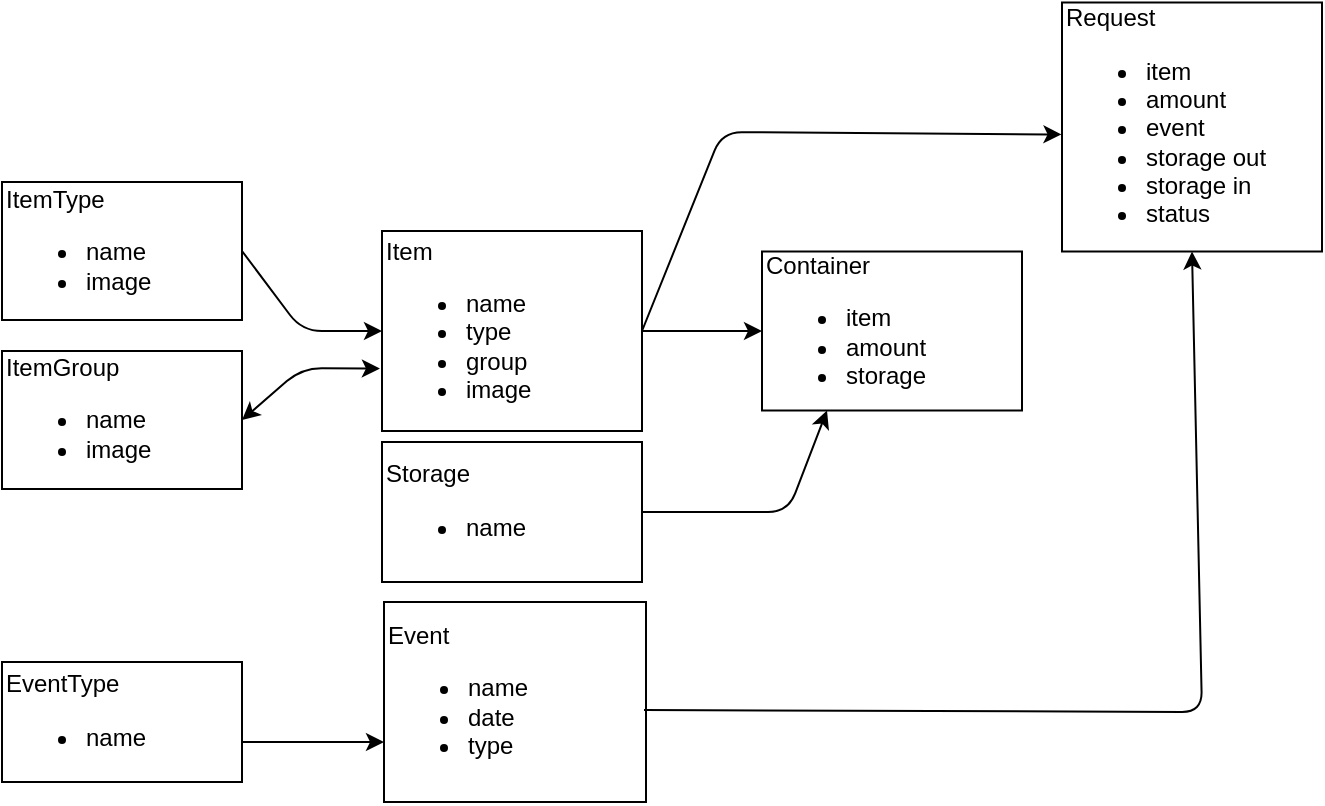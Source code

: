 <mxfile version="14.6.13" type="device"><diagram id="soPaFkl0AqBCaK9lb3B1" name="Page-1"><mxGraphModel dx="1808" dy="1736" grid="1" gridSize="10" guides="1" tooltips="1" connect="1" arrows="1" fold="1" page="1" pageScale="1" pageWidth="827" pageHeight="1169" math="0" shadow="0"><root><mxCell id="0"/><mxCell id="1" parent="0"/><mxCell id="zvirqoRLfjhFpWyeG40t-2" value="&lt;div&gt;&lt;span&gt;Item&lt;/span&gt;&lt;/div&gt;&lt;div&gt;&lt;ul&gt;&lt;li&gt;&lt;span&gt;name&lt;/span&gt;&lt;/li&gt;&lt;li&gt;&lt;span&gt;type&lt;/span&gt;&lt;/li&gt;&lt;li&gt;&lt;span&gt;group&lt;/span&gt;&lt;/li&gt;&lt;li&gt;&lt;span&gt;image&lt;/span&gt;&lt;/li&gt;&lt;/ul&gt;&lt;/div&gt;" style="rounded=0;whiteSpace=wrap;html=1;align=left;" parent="1" vertex="1"><mxGeometry x="-600" y="-1005.5" width="130" height="100" as="geometry"/></mxCell><mxCell id="zvirqoRLfjhFpWyeG40t-3" value="&lt;div&gt;&lt;span&gt;ItemGroup&lt;/span&gt;&lt;/div&gt;&lt;div&gt;&lt;ul&gt;&lt;li&gt;&lt;span&gt;name&lt;/span&gt;&lt;/li&gt;&lt;li&gt;&lt;span&gt;image&lt;/span&gt;&lt;/li&gt;&lt;/ul&gt;&lt;/div&gt;" style="rounded=0;whiteSpace=wrap;html=1;align=left;" parent="1" vertex="1"><mxGeometry x="-790" y="-945.5" width="120" height="69" as="geometry"/></mxCell><mxCell id="zvirqoRLfjhFpWyeG40t-4" value="&lt;div&gt;ItemType&lt;/div&gt;&lt;div&gt;&lt;ul&gt;&lt;li&gt;&lt;span&gt;name&lt;/span&gt;&lt;/li&gt;&lt;li&gt;&lt;span&gt;image&lt;/span&gt;&lt;/li&gt;&lt;/ul&gt;&lt;/div&gt;" style="rounded=0;whiteSpace=wrap;html=1;align=left;" parent="1" vertex="1"><mxGeometry x="-790" y="-1030" width="120" height="69" as="geometry"/></mxCell><mxCell id="J9vv6XWSR8AD6cDMR-5u-2" value="" style="endArrow=classic;html=1;exitX=1;exitY=0.5;exitDx=0;exitDy=0;entryX=0;entryY=0.5;entryDx=0;entryDy=0;" parent="1" source="zvirqoRLfjhFpWyeG40t-4" target="zvirqoRLfjhFpWyeG40t-2" edge="1"><mxGeometry width="50" height="50" relative="1" as="geometry"><mxPoint x="-300" y="-915.5" as="sourcePoint"/><mxPoint x="-250" y="-965.5" as="targetPoint"/><Array as="points"><mxPoint x="-640" y="-955.5"/></Array></mxGeometry></mxCell><mxCell id="J9vv6XWSR8AD6cDMR-5u-5" value="&lt;div&gt;Event&lt;/div&gt;&lt;div&gt;&lt;ul&gt;&lt;li&gt;&lt;span&gt;name&lt;/span&gt;&lt;/li&gt;&lt;li&gt;&lt;span&gt;date&lt;/span&gt;&lt;/li&gt;&lt;li&gt;&lt;span&gt;type&lt;/span&gt;&lt;/li&gt;&lt;/ul&gt;&lt;/div&gt;" style="rounded=0;whiteSpace=wrap;html=1;align=left;" parent="1" vertex="1"><mxGeometry x="-599" y="-820" width="131" height="100" as="geometry"/></mxCell><mxCell id="J9vv6XWSR8AD6cDMR-5u-11" value="&lt;div&gt;Container&lt;/div&gt;&lt;div&gt;&lt;ul&gt;&lt;li&gt;item&lt;/li&gt;&lt;li&gt;amount&lt;/li&gt;&lt;li&gt;storage&lt;/li&gt;&lt;/ul&gt;&lt;/div&gt;" style="rounded=0;whiteSpace=wrap;html=1;align=left;" parent="1" vertex="1"><mxGeometry x="-410" y="-995.25" width="130" height="79.5" as="geometry"/></mxCell><mxCell id="J9vv6XWSR8AD6cDMR-5u-12" value="" style="endArrow=classic;html=1;exitX=1;exitY=0.5;exitDx=0;exitDy=0;entryX=0;entryY=0.5;entryDx=0;entryDy=0;" parent="1" source="zvirqoRLfjhFpWyeG40t-2" target="J9vv6XWSR8AD6cDMR-5u-11" edge="1"><mxGeometry width="50" height="50" relative="1" as="geometry"><mxPoint x="-310" y="-895.5" as="sourcePoint"/><mxPoint x="-260" y="-945.5" as="targetPoint"/></mxGeometry></mxCell><mxCell id="J9vv6XWSR8AD6cDMR-5u-13" value="&lt;div&gt;Storage&lt;/div&gt;&lt;div&gt;&lt;ul&gt;&lt;li&gt;name&lt;/li&gt;&lt;/ul&gt;&lt;/div&gt;" style="rounded=0;whiteSpace=wrap;html=1;align=left;" parent="1" vertex="1"><mxGeometry x="-600" y="-900" width="130" height="70" as="geometry"/></mxCell><mxCell id="J9vv6XWSR8AD6cDMR-5u-16" value="" style="endArrow=classic;startArrow=classic;html=1;entryX=-0.008;entryY=0.688;entryDx=0;entryDy=0;entryPerimeter=0;exitX=1;exitY=0.5;exitDx=0;exitDy=0;" parent="1" source="zvirqoRLfjhFpWyeG40t-3" target="zvirqoRLfjhFpWyeG40t-2" edge="1"><mxGeometry width="50" height="50" relative="1" as="geometry"><mxPoint x="-370" y="-810" as="sourcePoint"/><mxPoint x="-320" y="-860" as="targetPoint"/><Array as="points"><mxPoint x="-640" y="-937"/></Array></mxGeometry></mxCell><mxCell id="J9vv6XWSR8AD6cDMR-5u-17" value="" style="endArrow=classic;html=1;entryX=0.25;entryY=1;entryDx=0;entryDy=0;" parent="1" target="J9vv6XWSR8AD6cDMR-5u-11" edge="1"><mxGeometry width="50" height="50" relative="1" as="geometry"><mxPoint x="-470" y="-865" as="sourcePoint"/><mxPoint x="-320" y="-910" as="targetPoint"/><Array as="points"><mxPoint x="-397" y="-865"/></Array></mxGeometry></mxCell><mxCell id="J9vv6XWSR8AD6cDMR-5u-18" value="&lt;div&gt;Request&lt;/div&gt;&lt;div&gt;&lt;ul&gt;&lt;li&gt;item&lt;/li&gt;&lt;li&gt;amount&lt;/li&gt;&lt;li&gt;event&lt;/li&gt;&lt;li&gt;storage out&lt;/li&gt;&lt;li&gt;storage in&lt;/li&gt;&lt;li&gt;status&lt;/li&gt;&lt;/ul&gt;&lt;/div&gt;" style="rounded=0;whiteSpace=wrap;html=1;align=left;" parent="1" vertex="1"><mxGeometry x="-260" y="-1119.75" width="130" height="124.5" as="geometry"/></mxCell><mxCell id="J9vv6XWSR8AD6cDMR-5u-19" value="" style="endArrow=classic;html=1;exitX=1;exitY=0.5;exitDx=0;exitDy=0;entryX=-0.002;entryY=0.53;entryDx=0;entryDy=0;entryPerimeter=0;" parent="1" source="zvirqoRLfjhFpWyeG40t-2" target="J9vv6XWSR8AD6cDMR-5u-18" edge="1"><mxGeometry width="50" height="50" relative="1" as="geometry"><mxPoint x="-370" y="-840" as="sourcePoint"/><mxPoint x="-320" y="-890" as="targetPoint"/><Array as="points"><mxPoint x="-430" y="-1055"/></Array></mxGeometry></mxCell><mxCell id="J9vv6XWSR8AD6cDMR-5u-20" value="" style="endArrow=classic;html=1;entryX=0.5;entryY=1;entryDx=0;entryDy=0;" parent="1" target="J9vv6XWSR8AD6cDMR-5u-18" edge="1"><mxGeometry width="50" height="50" relative="1" as="geometry"><mxPoint x="-469" y="-766" as="sourcePoint"/><mxPoint x="-149" y="-1005.5" as="targetPoint"/><Array as="points"><mxPoint x="-190" y="-765"/></Array></mxGeometry></mxCell><mxCell id="J9vv6XWSR8AD6cDMR-5u-25" value="" style="edgeStyle=orthogonalEdgeStyle;rounded=0;orthogonalLoop=1;jettySize=auto;html=1;" parent="1" source="J9vv6XWSR8AD6cDMR-5u-23" target="J9vv6XWSR8AD6cDMR-5u-5" edge="1"><mxGeometry relative="1" as="geometry"><Array as="points"><mxPoint x="-640" y="-750"/><mxPoint x="-640" y="-750"/></Array></mxGeometry></mxCell><mxCell id="J9vv6XWSR8AD6cDMR-5u-23" value="&lt;div&gt;EventType&lt;/div&gt;&lt;div&gt;&lt;ul&gt;&lt;li&gt;&lt;span&gt;name&lt;/span&gt;&lt;/li&gt;&lt;/ul&gt;&lt;/div&gt;" style="rounded=0;whiteSpace=wrap;html=1;align=left;" parent="1" vertex="1"><mxGeometry x="-790" y="-790" width="120" height="60" as="geometry"/></mxCell></root></mxGraphModel></diagram></mxfile>